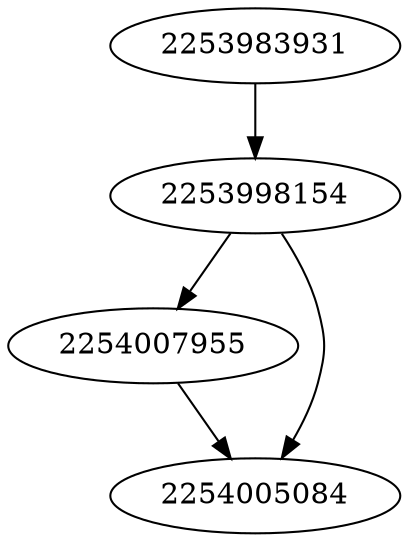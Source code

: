 strict digraph  {
2253998154;
2254007955;
2254005084;
2253983931;
2253998154 -> 2254005084;
2253998154 -> 2254007955;
2254007955 -> 2254005084;
2253983931 -> 2253998154;
}
